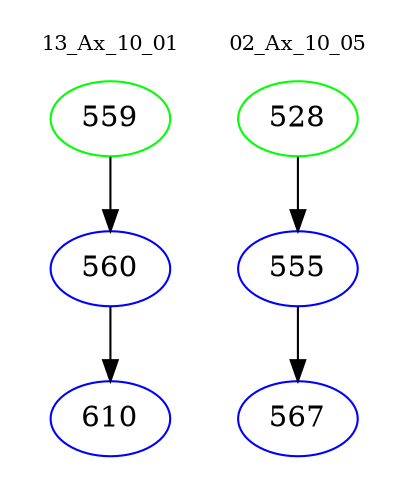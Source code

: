 digraph{
subgraph cluster_0 {
color = white
label = "13_Ax_10_01";
fontsize=10;
T0_559 [label="559", color="green"]
T0_559 -> T0_560 [color="black"]
T0_560 [label="560", color="blue"]
T0_560 -> T0_610 [color="black"]
T0_610 [label="610", color="blue"]
}
subgraph cluster_1 {
color = white
label = "02_Ax_10_05";
fontsize=10;
T1_528 [label="528", color="green"]
T1_528 -> T1_555 [color="black"]
T1_555 [label="555", color="blue"]
T1_555 -> T1_567 [color="black"]
T1_567 [label="567", color="blue"]
}
}
